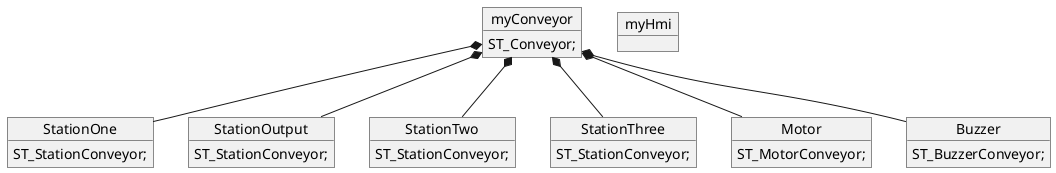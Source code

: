  @startuml

object myConveyor
myConveyor : ST_Conveyor;

object StationOne
StationOne : ST_StationConveyor;

object StationOutput
StationOutput : ST_StationConveyor;

object StationTwo
StationTwo : ST_StationConveyor;

object StationThree
StationThree : ST_StationConveyor;

object Motor
Motor : ST_MotorConveyor;

object Buzzer
Buzzer : ST_BuzzerConveyor;

myConveyor *-- StationOne
myConveyor *-- StationTwo
myConveyor *-- StationThree
myConveyor *-- StationOutput
myConveyor *-- Motor
myConveyor *-- Buzzer

object myHmi 

@enduml
